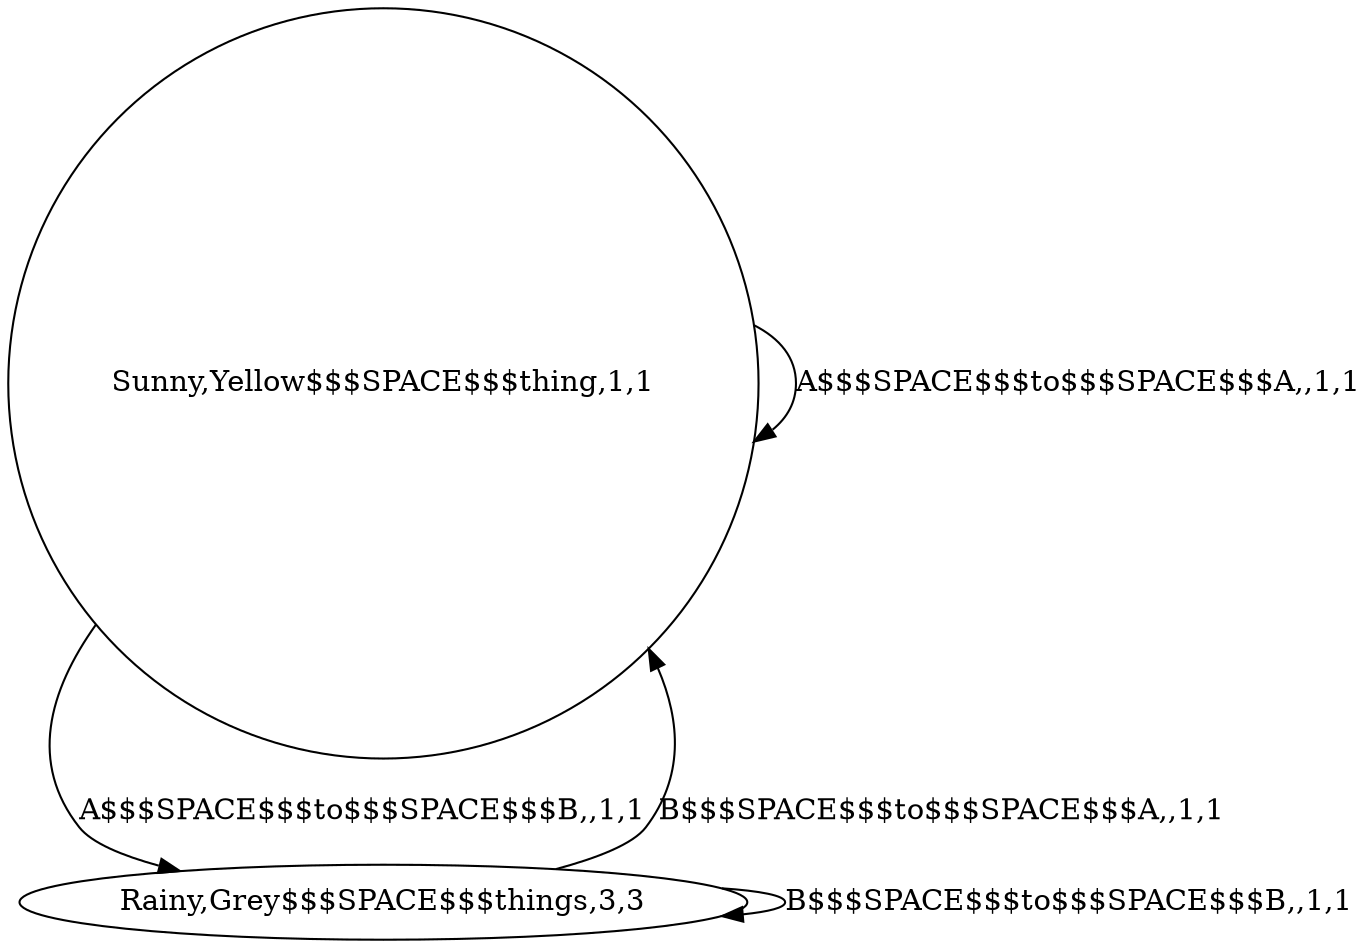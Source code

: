 digraph G {
0[label="Sunny,Yellow$$$SPACE$$$thing,1,1", regular="1"];
1[label="Rainy,Grey$$$SPACE$$$things,3,3", regular="0"];
0->0 [label="A$$$SPACE$$$to$$$SPACE$$$A,,1,1", regular="1"];
0->1 [label="A$$$SPACE$$$to$$$SPACE$$$B,,1,1", regular="0"];
1->0 [label="B$$$SPACE$$$to$$$SPACE$$$A,,1,1", regular="0"];
1->1 [label="B$$$SPACE$$$to$$$SPACE$$$B,,1,1", regular="1"];
}
